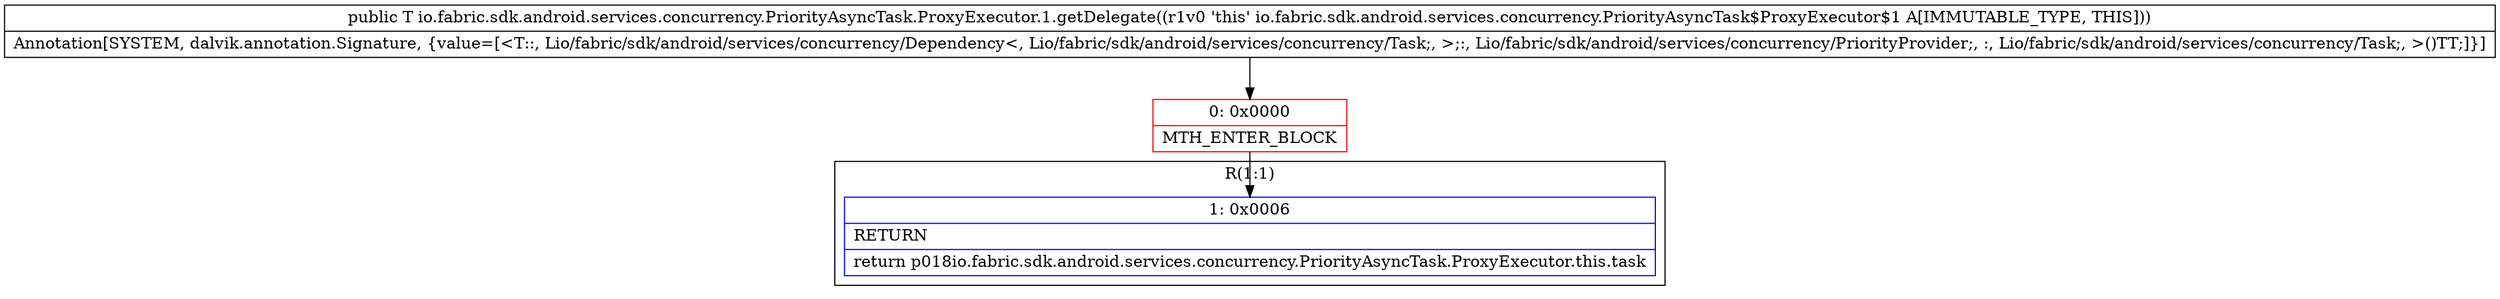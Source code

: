 digraph "CFG forio.fabric.sdk.android.services.concurrency.PriorityAsyncTask.ProxyExecutor.1.getDelegate()Lio\/fabric\/sdk\/android\/services\/concurrency\/Dependency;" {
subgraph cluster_Region_169074673 {
label = "R(1:1)";
node [shape=record,color=blue];
Node_1 [shape=record,label="{1\:\ 0x0006|RETURN\l|return p018io.fabric.sdk.android.services.concurrency.PriorityAsyncTask.ProxyExecutor.this.task\l}"];
}
Node_0 [shape=record,color=red,label="{0\:\ 0x0000|MTH_ENTER_BLOCK\l}"];
MethodNode[shape=record,label="{public T io.fabric.sdk.android.services.concurrency.PriorityAsyncTask.ProxyExecutor.1.getDelegate((r1v0 'this' io.fabric.sdk.android.services.concurrency.PriorityAsyncTask$ProxyExecutor$1 A[IMMUTABLE_TYPE, THIS]))  | Annotation[SYSTEM, dalvik.annotation.Signature, \{value=[\<T::, Lio\/fabric\/sdk\/android\/services\/concurrency\/Dependency\<, Lio\/fabric\/sdk\/android\/services\/concurrency\/Task;, \>;:, Lio\/fabric\/sdk\/android\/services\/concurrency\/PriorityProvider;, :, Lio\/fabric\/sdk\/android\/services\/concurrency\/Task;, \>()TT;]\}]\l}"];
MethodNode -> Node_0;
Node_0 -> Node_1;
}

